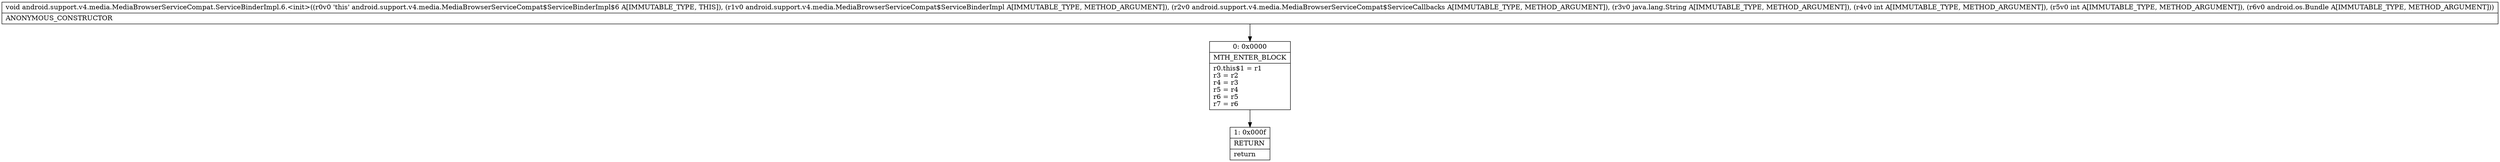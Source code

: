 digraph "CFG forandroid.support.v4.media.MediaBrowserServiceCompat.ServiceBinderImpl.6.\<init\>(Landroid\/support\/v4\/media\/MediaBrowserServiceCompat$ServiceBinderImpl;Landroid\/support\/v4\/media\/MediaBrowserServiceCompat$ServiceCallbacks;Ljava\/lang\/String;IILandroid\/os\/Bundle;)V" {
Node_0 [shape=record,label="{0\:\ 0x0000|MTH_ENTER_BLOCK\l|r0.this$1 = r1\lr3 = r2\lr4 = r3\lr5 = r4\lr6 = r5\lr7 = r6\l}"];
Node_1 [shape=record,label="{1\:\ 0x000f|RETURN\l|return\l}"];
MethodNode[shape=record,label="{void android.support.v4.media.MediaBrowserServiceCompat.ServiceBinderImpl.6.\<init\>((r0v0 'this' android.support.v4.media.MediaBrowserServiceCompat$ServiceBinderImpl$6 A[IMMUTABLE_TYPE, THIS]), (r1v0 android.support.v4.media.MediaBrowserServiceCompat$ServiceBinderImpl A[IMMUTABLE_TYPE, METHOD_ARGUMENT]), (r2v0 android.support.v4.media.MediaBrowserServiceCompat$ServiceCallbacks A[IMMUTABLE_TYPE, METHOD_ARGUMENT]), (r3v0 java.lang.String A[IMMUTABLE_TYPE, METHOD_ARGUMENT]), (r4v0 int A[IMMUTABLE_TYPE, METHOD_ARGUMENT]), (r5v0 int A[IMMUTABLE_TYPE, METHOD_ARGUMENT]), (r6v0 android.os.Bundle A[IMMUTABLE_TYPE, METHOD_ARGUMENT]))  | ANONYMOUS_CONSTRUCTOR\l}"];
MethodNode -> Node_0;
Node_0 -> Node_1;
}

